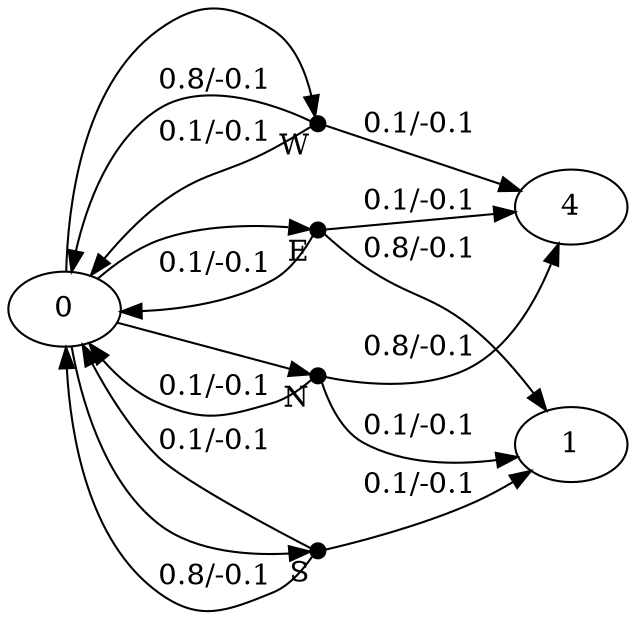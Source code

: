 digraph G {
	rankdir=LR;
	node [shape = ellipse]; 
    0;
    1;
    4;
    node [shape = point, style = filled, color = black, label = "", height = 0.1 ];
    p0N[ xlabel = "N" ];
    p0E[ xlabel = "E" ];
    p0S[ xlabel = "S" ];
    p0W[ xlabel = "W" ];
    
    0 -> p0N;
    p0N -> 4 [label="0.8/-0.1"]
    p0N -> 1 [label="0.1/-0.1"]
    p0N -> 0 [label="0.1/-0.1"]
    0 -> p0E;
    p0E -> 1 [label="0.8/-0.1"]
    p0E -> 4 [label="0.1/-0.1"]
    p0E -> 0 [label="0.1/-0.1"]
    0 -> p0S;
    p0S -> 0 [label="0.8/-0.1"]
    p0S -> 1 [label="0.1/-0.1"]
    p0S -> 0 [label="0.1/-0.1"]
    0 -> p0W;
    p0W -> 0 [label="0.8/-0.1"]
    p0W -> 4 [label="0.1/-0.1"]
    p0W -> 0 [label="0.1/-0.1"]

    

}